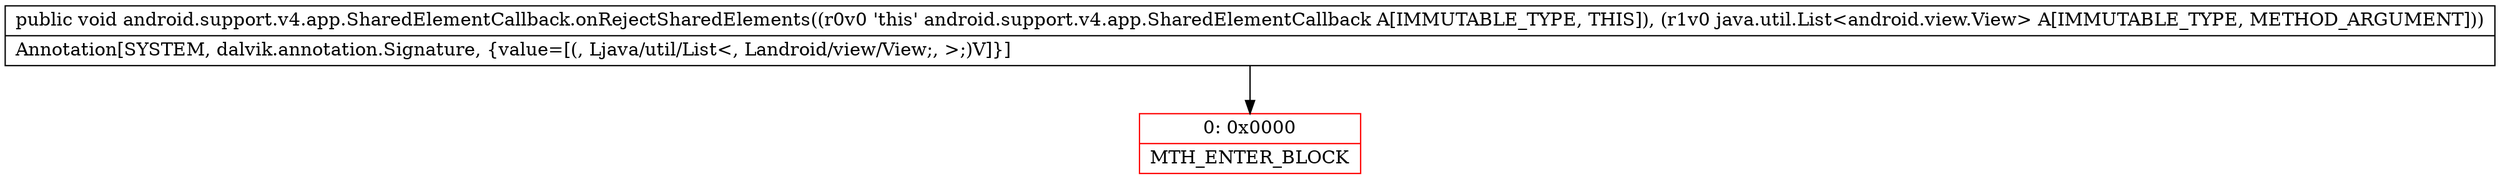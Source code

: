 digraph "CFG forandroid.support.v4.app.SharedElementCallback.onRejectSharedElements(Ljava\/util\/List;)V" {
subgraph cluster_Region_722820956 {
label = "R(0)";
node [shape=record,color=blue];
}
Node_0 [shape=record,color=red,label="{0\:\ 0x0000|MTH_ENTER_BLOCK\l}"];
MethodNode[shape=record,label="{public void android.support.v4.app.SharedElementCallback.onRejectSharedElements((r0v0 'this' android.support.v4.app.SharedElementCallback A[IMMUTABLE_TYPE, THIS]), (r1v0 java.util.List\<android.view.View\> A[IMMUTABLE_TYPE, METHOD_ARGUMENT]))  | Annotation[SYSTEM, dalvik.annotation.Signature, \{value=[(, Ljava\/util\/List\<, Landroid\/view\/View;, \>;)V]\}]\l}"];
MethodNode -> Node_0;
}

